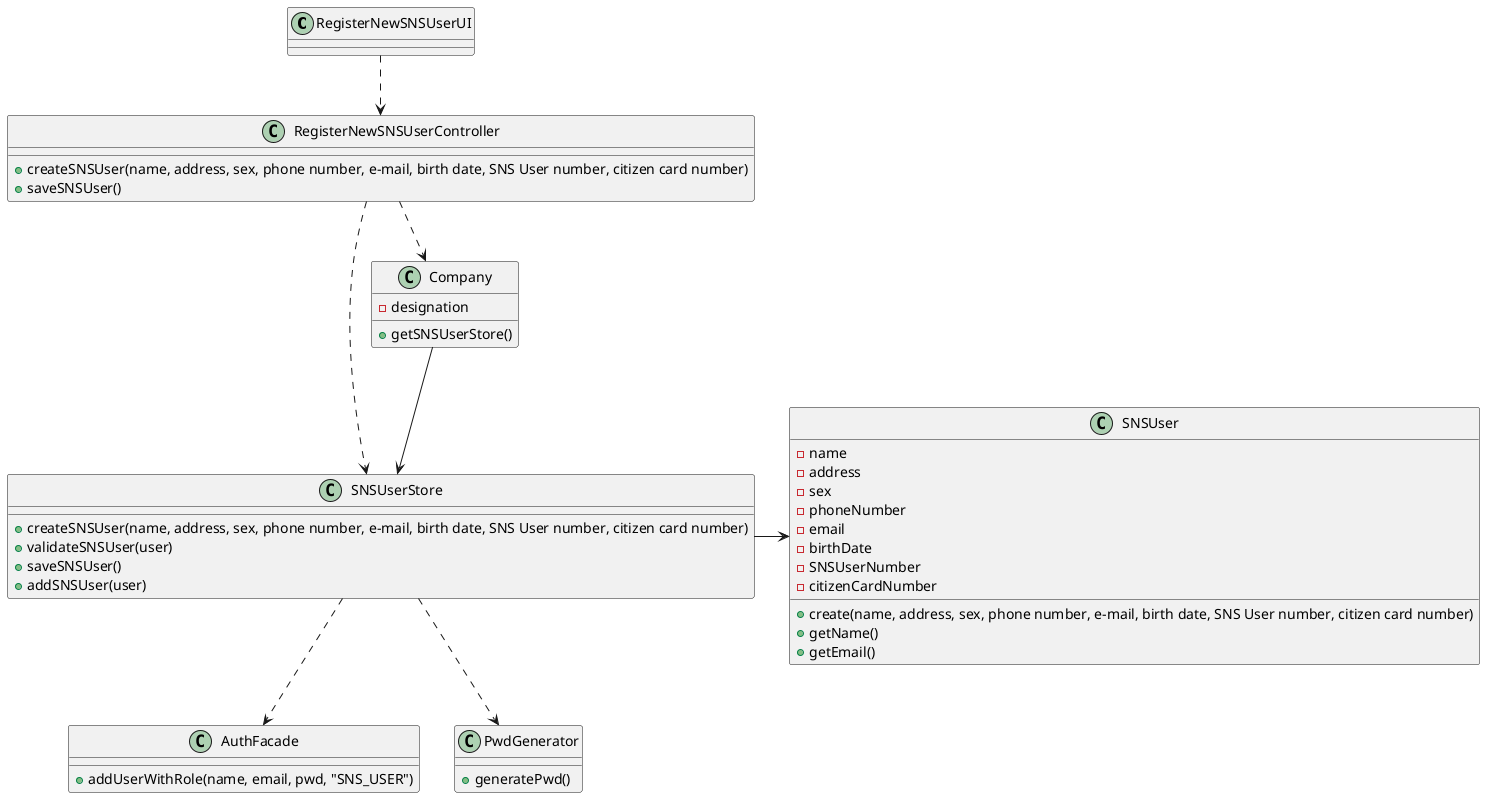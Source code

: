 @startuml

class RegisterNewSNSUserUI {

}
class RegisterNewSNSUserController{
+ createSNSUser(name, address, sex, phone number, e-mail, birth date, SNS User number, citizen card number)
+ saveSNSUser()
}
class Company{
- designation
+ getSNSUserStore()
}

class SNSUserStore{
+ createSNSUser(name, address, sex, phone number, e-mail, birth date, SNS User number, citizen card number)
+ validateSNSUser(user)
+ saveSNSUser()
+ addSNSUser(user)
}

class SNSUser{
- name
- address
- sex
- phoneNumber
- email
- birthDate
- SNSUserNumber
- citizenCardNumber
+ create(name, address, sex, phone number, e-mail, birth date, SNS User number, citizen card number)
+ getName()
+ getEmail()
}
class AuthFacade {
+ addUserWithRole(name, email, pwd, "SNS_USER")
}
class PwdGenerator{
+ generatePwd()
}


RegisterNewSNSUserUI ..> RegisterNewSNSUserController
RegisterNewSNSUserController  ..> Company
RegisterNewSNSUserController ..> SNSUserStore
Company --> SNSUserStore
SNSUserStore -right-> SNSUser
SNSUserStore ..> AuthFacade
SNSUserStore ..> PwdGenerator

@enduml